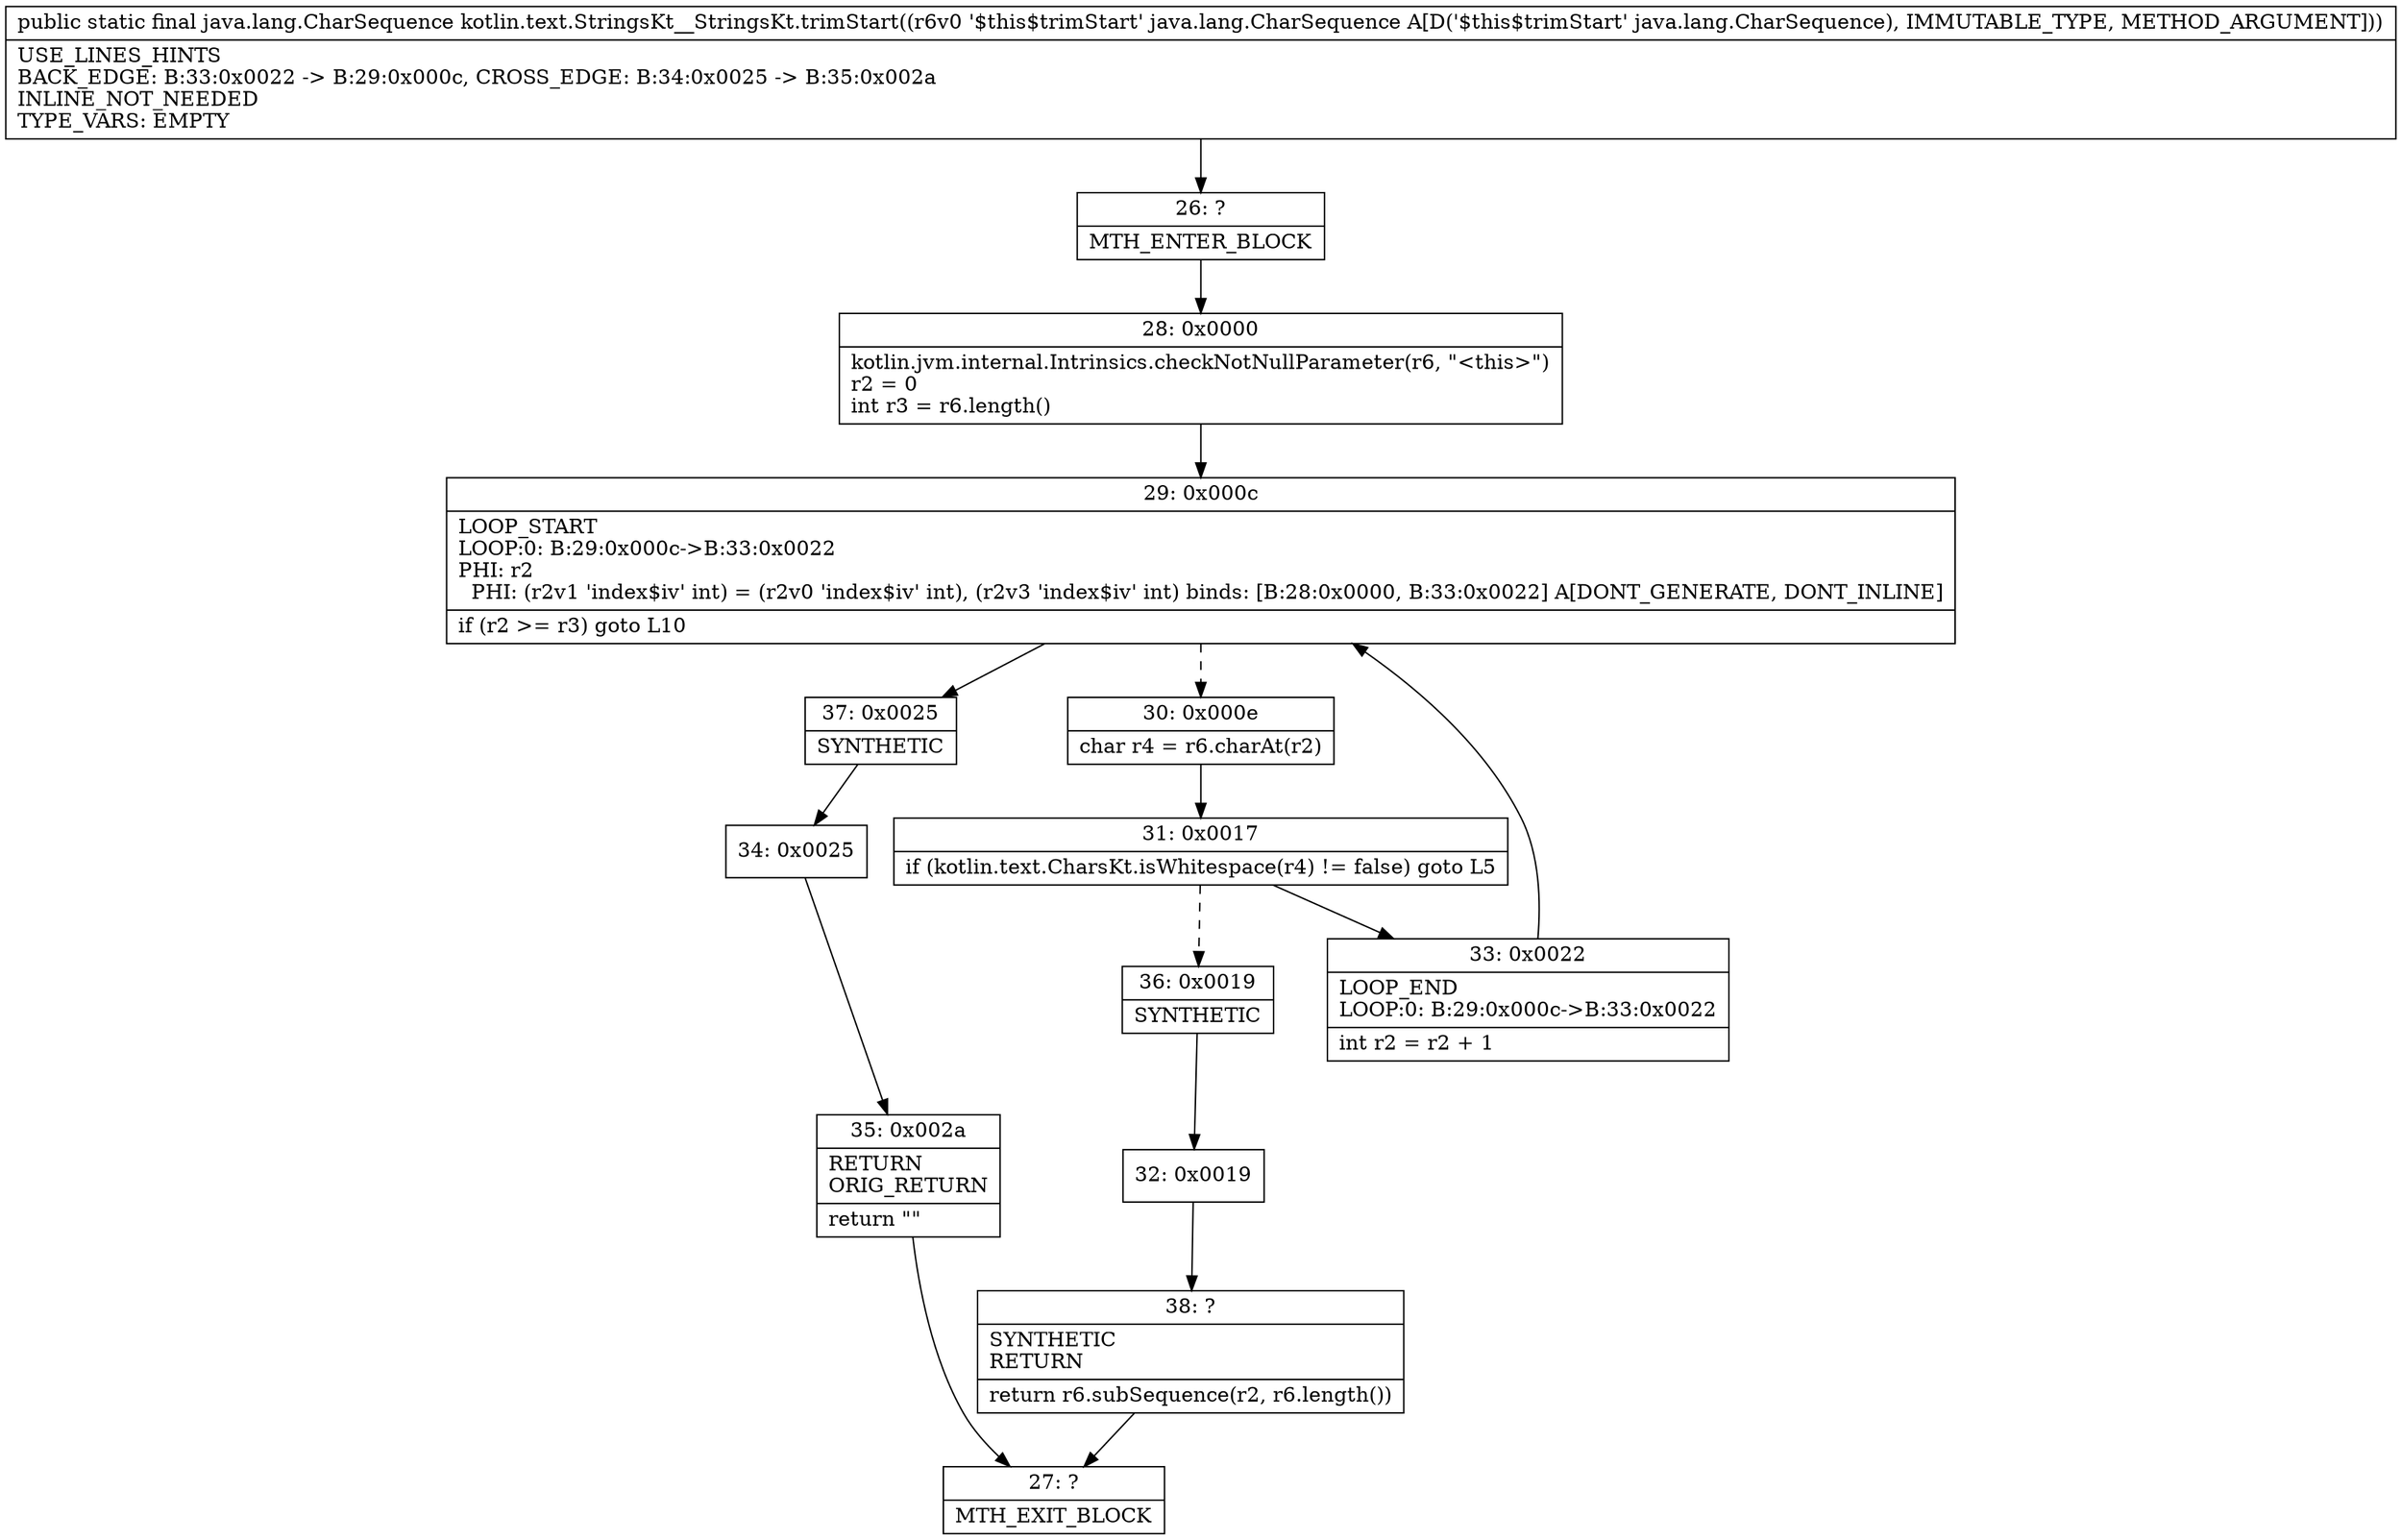 digraph "CFG forkotlin.text.StringsKt__StringsKt.trimStart(Ljava\/lang\/CharSequence;)Ljava\/lang\/CharSequence;" {
Node_26 [shape=record,label="{26\:\ ?|MTH_ENTER_BLOCK\l}"];
Node_28 [shape=record,label="{28\:\ 0x0000|kotlin.jvm.internal.Intrinsics.checkNotNullParameter(r6, \"\<this\>\")\lr2 = 0\lint r3 = r6.length()\l}"];
Node_29 [shape=record,label="{29\:\ 0x000c|LOOP_START\lLOOP:0: B:29:0x000c\-\>B:33:0x0022\lPHI: r2 \l  PHI: (r2v1 'index$iv' int) = (r2v0 'index$iv' int), (r2v3 'index$iv' int) binds: [B:28:0x0000, B:33:0x0022] A[DONT_GENERATE, DONT_INLINE]\l|if (r2 \>= r3) goto L10\l}"];
Node_30 [shape=record,label="{30\:\ 0x000e|char r4 = r6.charAt(r2)\l}"];
Node_31 [shape=record,label="{31\:\ 0x0017|if (kotlin.text.CharsKt.isWhitespace(r4) != false) goto L5\l}"];
Node_33 [shape=record,label="{33\:\ 0x0022|LOOP_END\lLOOP:0: B:29:0x000c\-\>B:33:0x0022\l|int r2 = r2 + 1\l}"];
Node_36 [shape=record,label="{36\:\ 0x0019|SYNTHETIC\l}"];
Node_32 [shape=record,label="{32\:\ 0x0019}"];
Node_38 [shape=record,label="{38\:\ ?|SYNTHETIC\lRETURN\l|return r6.subSequence(r2, r6.length())\l}"];
Node_27 [shape=record,label="{27\:\ ?|MTH_EXIT_BLOCK\l}"];
Node_37 [shape=record,label="{37\:\ 0x0025|SYNTHETIC\l}"];
Node_34 [shape=record,label="{34\:\ 0x0025}"];
Node_35 [shape=record,label="{35\:\ 0x002a|RETURN\lORIG_RETURN\l|return \"\"\l}"];
MethodNode[shape=record,label="{public static final java.lang.CharSequence kotlin.text.StringsKt__StringsKt.trimStart((r6v0 '$this$trimStart' java.lang.CharSequence A[D('$this$trimStart' java.lang.CharSequence), IMMUTABLE_TYPE, METHOD_ARGUMENT]))  | USE_LINES_HINTS\lBACK_EDGE: B:33:0x0022 \-\> B:29:0x000c, CROSS_EDGE: B:34:0x0025 \-\> B:35:0x002a\lINLINE_NOT_NEEDED\lTYPE_VARS: EMPTY\l}"];
MethodNode -> Node_26;Node_26 -> Node_28;
Node_28 -> Node_29;
Node_29 -> Node_30[style=dashed];
Node_29 -> Node_37;
Node_30 -> Node_31;
Node_31 -> Node_33;
Node_31 -> Node_36[style=dashed];
Node_33 -> Node_29;
Node_36 -> Node_32;
Node_32 -> Node_38;
Node_38 -> Node_27;
Node_37 -> Node_34;
Node_34 -> Node_35;
Node_35 -> Node_27;
}

